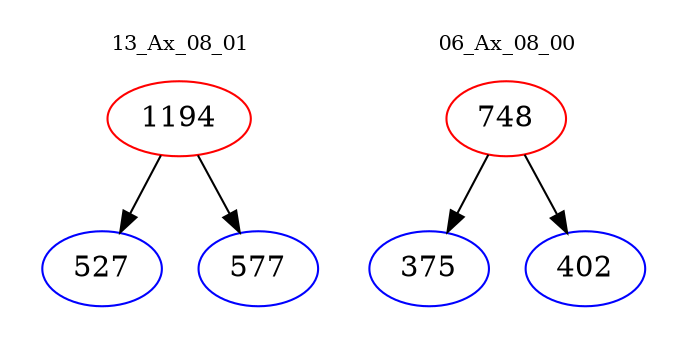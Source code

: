 digraph{
subgraph cluster_0 {
color = white
label = "13_Ax_08_01";
fontsize=10;
T0_1194 [label="1194", color="red"]
T0_1194 -> T0_527 [color="black"]
T0_527 [label="527", color="blue"]
T0_1194 -> T0_577 [color="black"]
T0_577 [label="577", color="blue"]
}
subgraph cluster_1 {
color = white
label = "06_Ax_08_00";
fontsize=10;
T1_748 [label="748", color="red"]
T1_748 -> T1_375 [color="black"]
T1_375 [label="375", color="blue"]
T1_748 -> T1_402 [color="black"]
T1_402 [label="402", color="blue"]
}
}
